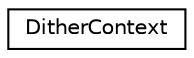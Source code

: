 digraph G
{
  edge [fontname="Helvetica",fontsize="10",labelfontname="Helvetica",labelfontsize="10"];
  node [fontname="Helvetica",fontsize="10",shape=record];
  rankdir=LR;
  Node1 [label="DitherContext",height=0.2,width=0.4,color="black", fillcolor="white", style="filled",URL="$de/d9e/structDitherContext.html"];
}
